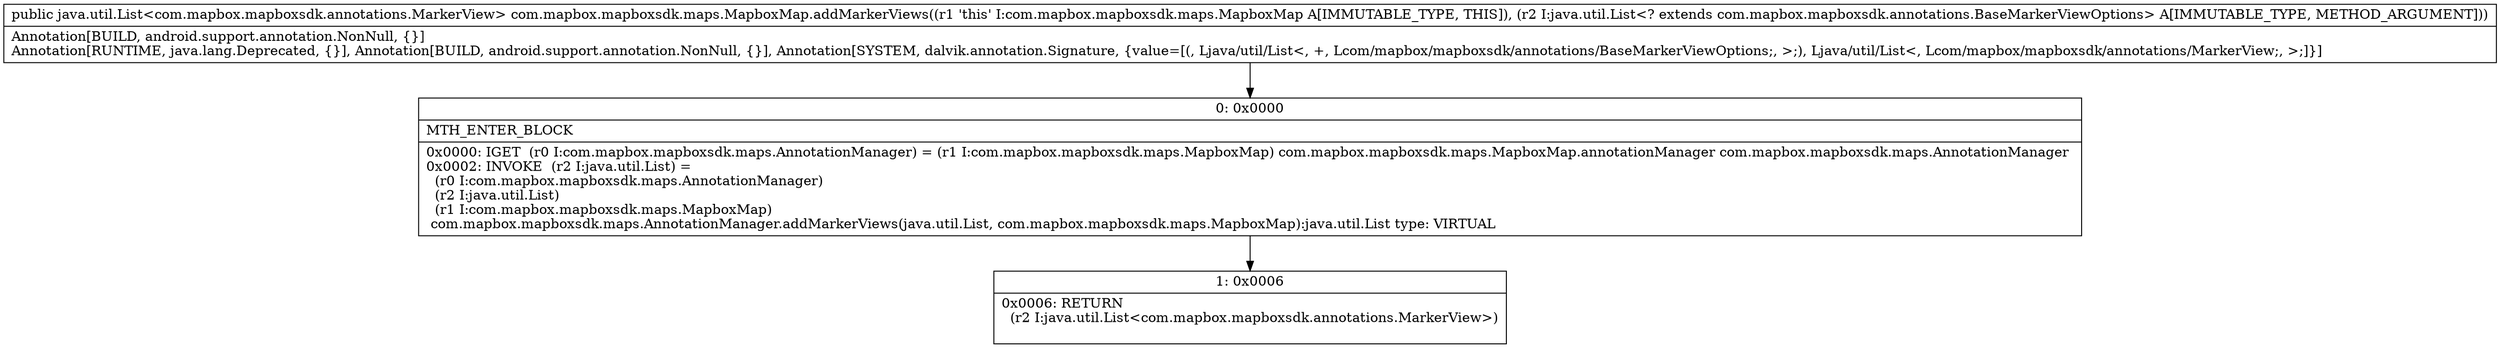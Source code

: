 digraph "CFG forcom.mapbox.mapboxsdk.maps.MapboxMap.addMarkerViews(Ljava\/util\/List;)Ljava\/util\/List;" {
Node_0 [shape=record,label="{0\:\ 0x0000|MTH_ENTER_BLOCK\l|0x0000: IGET  (r0 I:com.mapbox.mapboxsdk.maps.AnnotationManager) = (r1 I:com.mapbox.mapboxsdk.maps.MapboxMap) com.mapbox.mapboxsdk.maps.MapboxMap.annotationManager com.mapbox.mapboxsdk.maps.AnnotationManager \l0x0002: INVOKE  (r2 I:java.util.List) = \l  (r0 I:com.mapbox.mapboxsdk.maps.AnnotationManager)\l  (r2 I:java.util.List)\l  (r1 I:com.mapbox.mapboxsdk.maps.MapboxMap)\l com.mapbox.mapboxsdk.maps.AnnotationManager.addMarkerViews(java.util.List, com.mapbox.mapboxsdk.maps.MapboxMap):java.util.List type: VIRTUAL \l}"];
Node_1 [shape=record,label="{1\:\ 0x0006|0x0006: RETURN  \l  (r2 I:java.util.List\<com.mapbox.mapboxsdk.annotations.MarkerView\>)\l \l}"];
MethodNode[shape=record,label="{public java.util.List\<com.mapbox.mapboxsdk.annotations.MarkerView\> com.mapbox.mapboxsdk.maps.MapboxMap.addMarkerViews((r1 'this' I:com.mapbox.mapboxsdk.maps.MapboxMap A[IMMUTABLE_TYPE, THIS]), (r2 I:java.util.List\<? extends com.mapbox.mapboxsdk.annotations.BaseMarkerViewOptions\> A[IMMUTABLE_TYPE, METHOD_ARGUMENT]))  | Annotation[BUILD, android.support.annotation.NonNull, \{\}]\lAnnotation[RUNTIME, java.lang.Deprecated, \{\}], Annotation[BUILD, android.support.annotation.NonNull, \{\}], Annotation[SYSTEM, dalvik.annotation.Signature, \{value=[(, Ljava\/util\/List\<, +, Lcom\/mapbox\/mapboxsdk\/annotations\/BaseMarkerViewOptions;, \>;), Ljava\/util\/List\<, Lcom\/mapbox\/mapboxsdk\/annotations\/MarkerView;, \>;]\}]\l}"];
MethodNode -> Node_0;
Node_0 -> Node_1;
}

